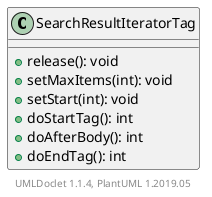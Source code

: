 @startuml

    class SearchResultIteratorTag [[SearchResultIteratorTag.html]] {
        +release(): void
        +setMaxItems(int): void
        +setStart(int): void
        +doStartTag(): int
        +doAfterBody(): int
        +doEndTag(): int
    }


    center footer UMLDoclet 1.1.4, PlantUML 1.2019.05
@enduml
